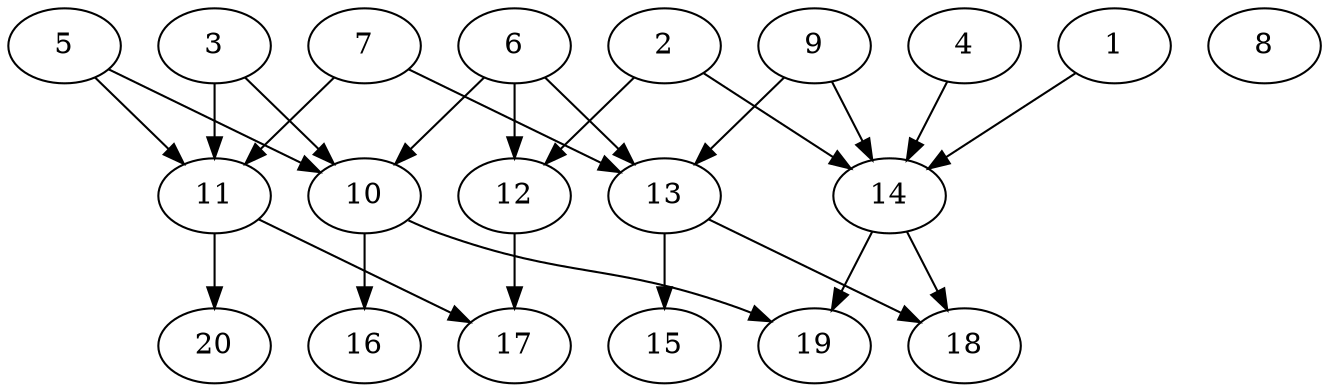 // DAG automatically generated by daggen at Sat Jul 27 15:38:39 2019
// ./daggen --dot -n 20 --ccr 0.5 --fat 0.7 --regular 0.5 --density 0.4 --mindata 5242880 --maxdata 52428800 
digraph G {
  1 [size="89657344", alpha="0.18", expect_size="44828672"] 
  1 -> 14 [size ="44828672"]
  2 [size="35719168", alpha="0.12", expect_size="17859584"] 
  2 -> 12 [size ="17859584"]
  2 -> 14 [size ="17859584"]
  3 [size="85960704", alpha="0.14", expect_size="42980352"] 
  3 -> 10 [size ="42980352"]
  3 -> 11 [size ="42980352"]
  4 [size="87363584", alpha="0.06", expect_size="43681792"] 
  4 -> 14 [size ="43681792"]
  5 [size="27365376", alpha="0.18", expect_size="13682688"] 
  5 -> 10 [size ="13682688"]
  5 -> 11 [size ="13682688"]
  6 [size="80455680", alpha="0.08", expect_size="40227840"] 
  6 -> 10 [size ="40227840"]
  6 -> 12 [size ="40227840"]
  6 -> 13 [size ="40227840"]
  7 [size="23724032", alpha="0.05", expect_size="11862016"] 
  7 -> 11 [size ="11862016"]
  7 -> 13 [size ="11862016"]
  8 [size="27277312", alpha="0.19", expect_size="13638656"] 
  9 [size="31823872", alpha="0.03", expect_size="15911936"] 
  9 -> 13 [size ="15911936"]
  9 -> 14 [size ="15911936"]
  10 [size="29165568", alpha="0.07", expect_size="14582784"] 
  10 -> 16 [size ="14582784"]
  10 -> 19 [size ="14582784"]
  11 [size="20977664", alpha="0.00", expect_size="10488832"] 
  11 -> 17 [size ="10488832"]
  11 -> 20 [size ="10488832"]
  12 [size="12498944", alpha="0.04", expect_size="6249472"] 
  12 -> 17 [size ="6249472"]
  13 [size="68073472", alpha="0.17", expect_size="34036736"] 
  13 -> 15 [size ="34036736"]
  13 -> 18 [size ="34036736"]
  14 [size="38297600", alpha="0.00", expect_size="19148800"] 
  14 -> 18 [size ="19148800"]
  14 -> 19 [size ="19148800"]
  15 [size="68771840", alpha="0.00", expect_size="34385920"] 
  16 [size="58187776", alpha="0.12", expect_size="29093888"] 
  17 [size="96444416", alpha="0.18", expect_size="48222208"] 
  18 [size="28008448", alpha="0.09", expect_size="14004224"] 
  19 [size="22888448", alpha="0.19", expect_size="11444224"] 
  20 [size="37652480", alpha="0.03", expect_size="18826240"] 
}
